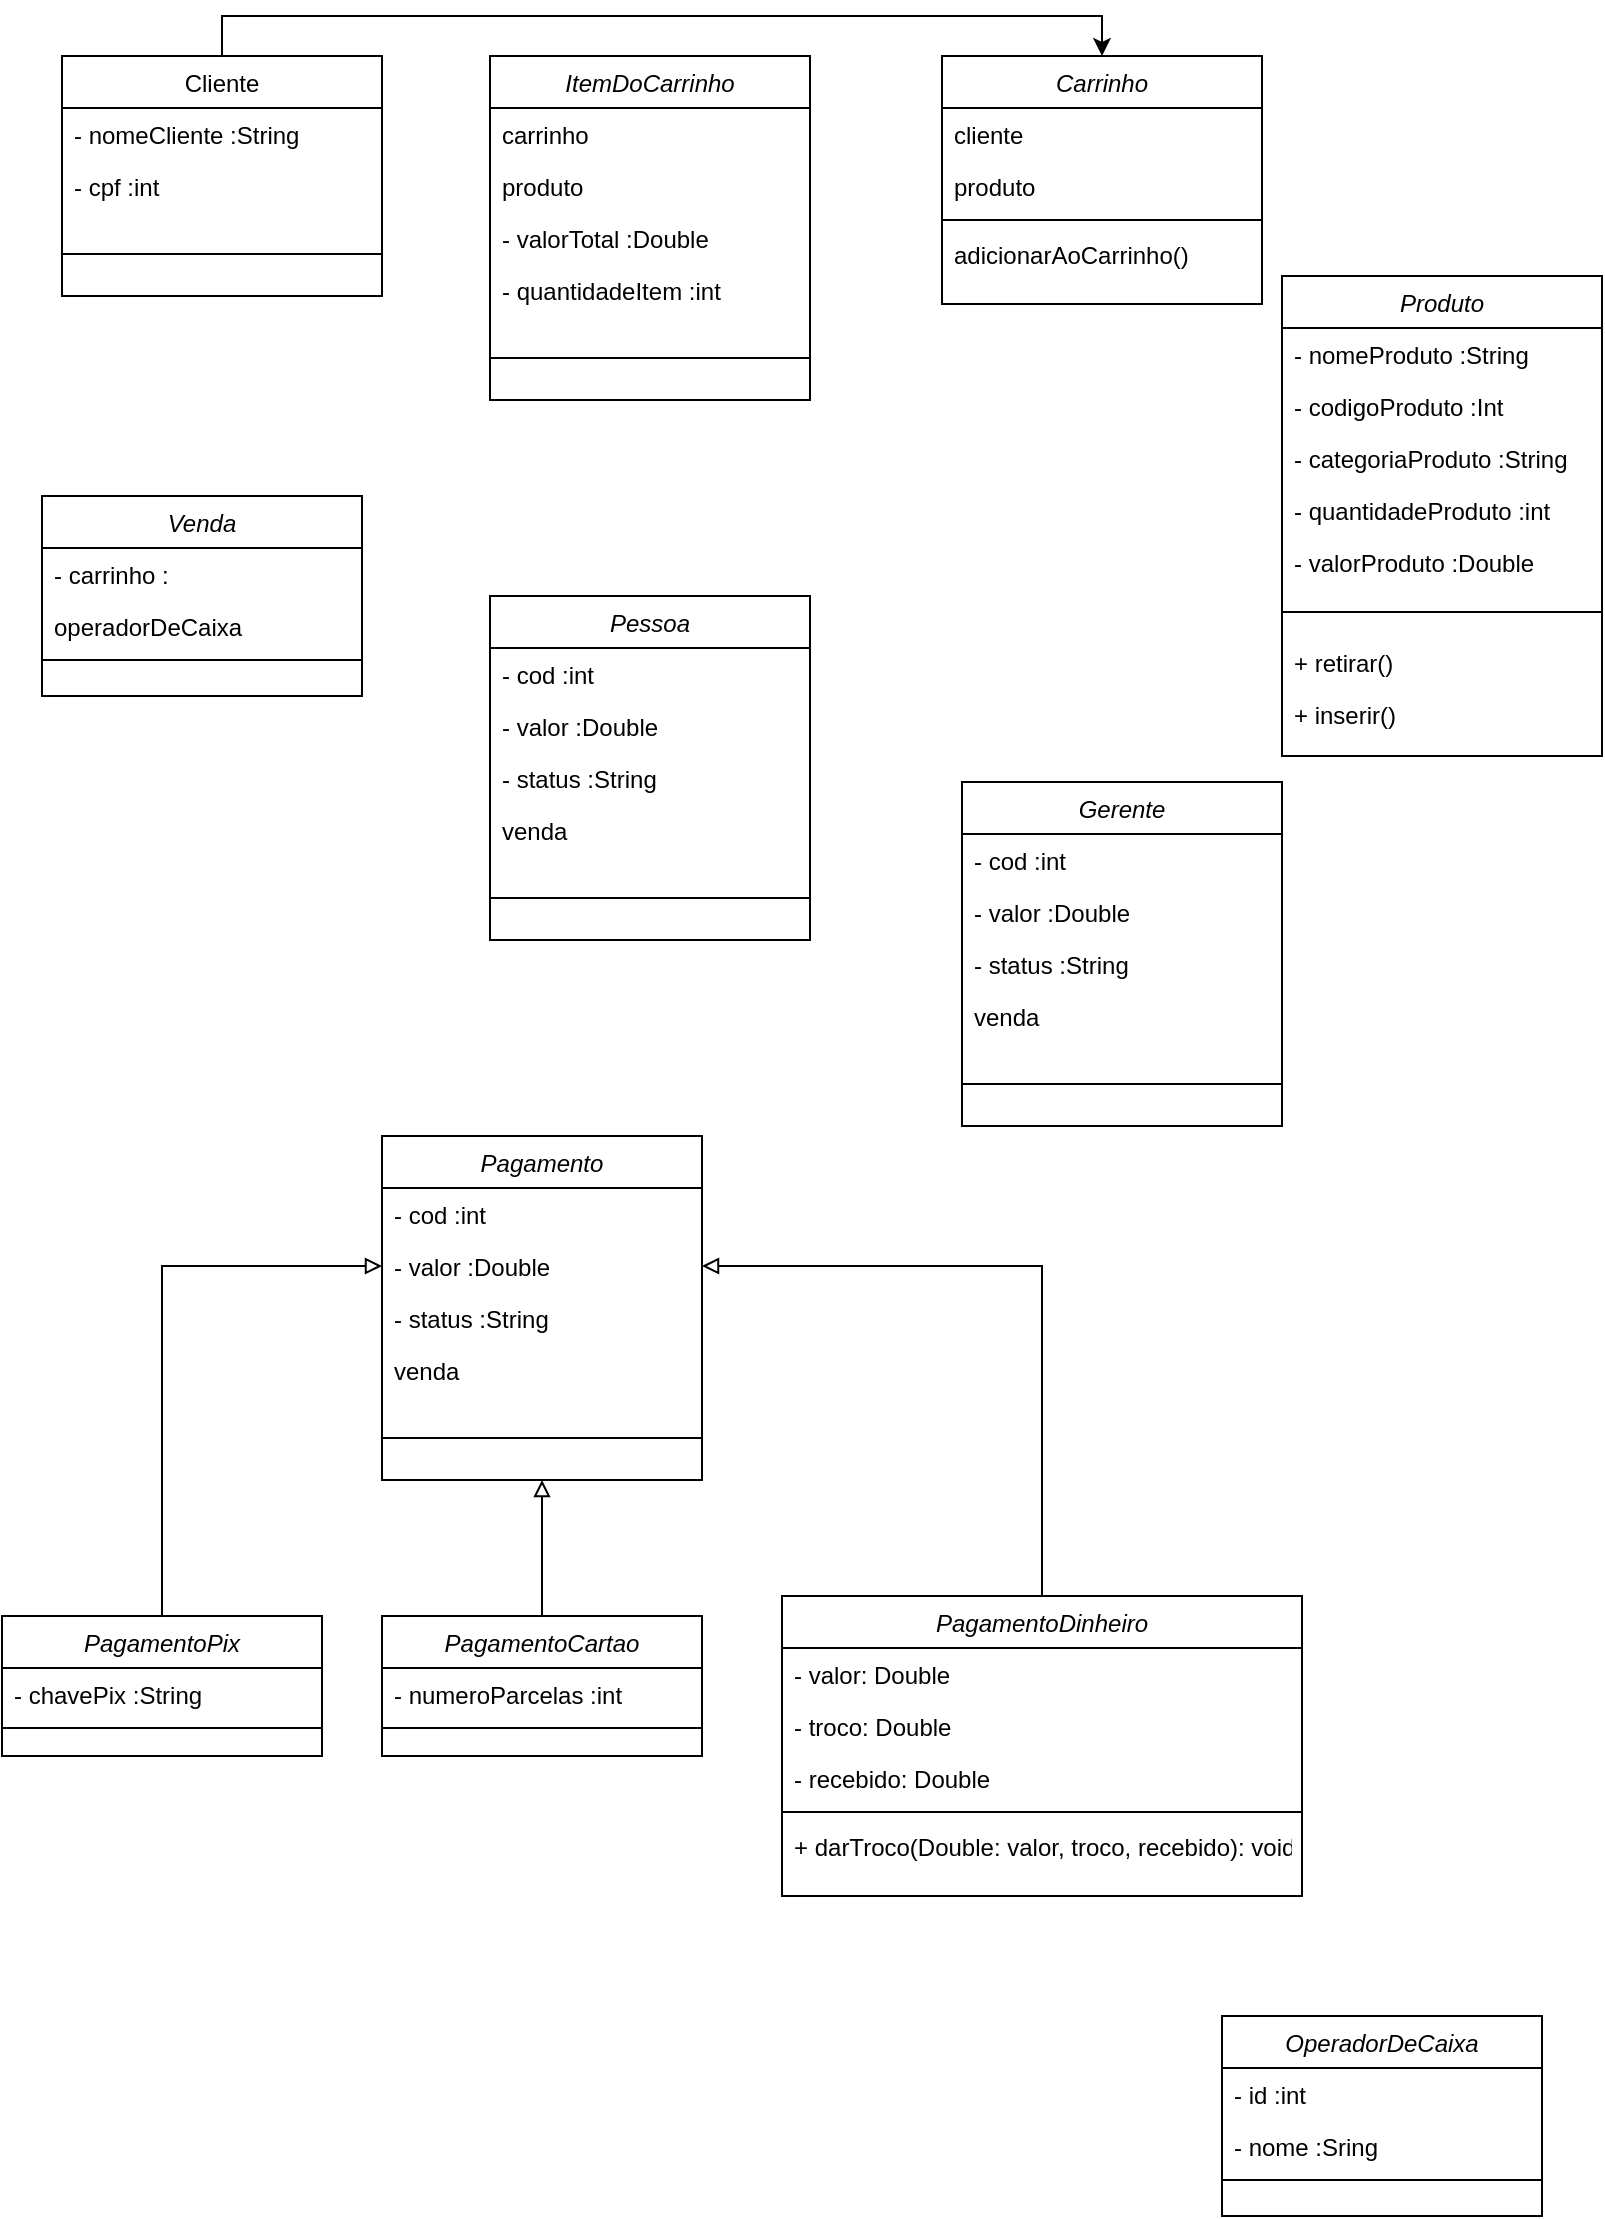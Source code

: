 <mxfile version="22.0.8" type="github">
  <diagram id="C5RBs43oDa-KdzZeNtuy" name="Page-1">
    <mxGraphModel dx="1434" dy="790" grid="1" gridSize="10" guides="1" tooltips="1" connect="1" arrows="1" fold="1" page="1" pageScale="1" pageWidth="827" pageHeight="1169" math="0" shadow="0">
      <root>
        <mxCell id="WIyWlLk6GJQsqaUBKTNV-0" />
        <mxCell id="WIyWlLk6GJQsqaUBKTNV-1" parent="WIyWlLk6GJQsqaUBKTNV-0" />
        <mxCell id="zkfFHV4jXpPFQw0GAbJ--0" value="Produto&#xa;" style="swimlane;fontStyle=2;align=center;verticalAlign=top;childLayout=stackLayout;horizontal=1;startSize=26;horizontalStack=0;resizeParent=1;resizeLast=0;collapsible=1;marginBottom=0;rounded=0;shadow=0;strokeWidth=1;" parent="WIyWlLk6GJQsqaUBKTNV-1" vertex="1">
          <mxGeometry x="650" y="160" width="160" height="240" as="geometry">
            <mxRectangle x="230" y="140" width="160" height="26" as="alternateBounds" />
          </mxGeometry>
        </mxCell>
        <mxCell id="zkfFHV4jXpPFQw0GAbJ--1" value="- nomeProduto :String" style="text;align=left;verticalAlign=top;spacingLeft=4;spacingRight=4;overflow=hidden;rotatable=0;points=[[0,0.5],[1,0.5]];portConstraint=eastwest;" parent="zkfFHV4jXpPFQw0GAbJ--0" vertex="1">
          <mxGeometry y="26" width="160" height="26" as="geometry" />
        </mxCell>
        <mxCell id="zkfFHV4jXpPFQw0GAbJ--2" value="- codigoProduto :Int" style="text;align=left;verticalAlign=top;spacingLeft=4;spacingRight=4;overflow=hidden;rotatable=0;points=[[0,0.5],[1,0.5]];portConstraint=eastwest;rounded=0;shadow=0;html=0;" parent="zkfFHV4jXpPFQw0GAbJ--0" vertex="1">
          <mxGeometry y="52" width="160" height="26" as="geometry" />
        </mxCell>
        <mxCell id="zkfFHV4jXpPFQw0GAbJ--3" value="- categoriaProduto :String" style="text;align=left;verticalAlign=top;spacingLeft=4;spacingRight=4;overflow=hidden;rotatable=0;points=[[0,0.5],[1,0.5]];portConstraint=eastwest;rounded=0;shadow=0;html=0;" parent="zkfFHV4jXpPFQw0GAbJ--0" vertex="1">
          <mxGeometry y="78" width="160" height="26" as="geometry" />
        </mxCell>
        <mxCell id="gBLrDbm9hSkdyjnXpafw-48" value="- quantidadeProduto :int" style="text;align=left;verticalAlign=top;spacingLeft=4;spacingRight=4;overflow=hidden;rotatable=0;points=[[0,0.5],[1,0.5]];portConstraint=eastwest;rounded=0;shadow=0;html=0;" parent="zkfFHV4jXpPFQw0GAbJ--0" vertex="1">
          <mxGeometry y="104" width="160" height="26" as="geometry" />
        </mxCell>
        <mxCell id="gBLrDbm9hSkdyjnXpafw-49" value="- valorProduto :Double&#xa;" style="text;align=left;verticalAlign=top;spacingLeft=4;spacingRight=4;overflow=hidden;rotatable=0;points=[[0,0.5],[1,0.5]];portConstraint=eastwest;rounded=0;shadow=0;html=0;" parent="zkfFHV4jXpPFQw0GAbJ--0" vertex="1">
          <mxGeometry y="130" width="160" height="26" as="geometry" />
        </mxCell>
        <mxCell id="zkfFHV4jXpPFQw0GAbJ--4" value="" style="line;html=1;strokeWidth=1;align=left;verticalAlign=middle;spacingTop=-1;spacingLeft=3;spacingRight=3;rotatable=0;labelPosition=right;points=[];portConstraint=eastwest;" parent="zkfFHV4jXpPFQw0GAbJ--0" vertex="1">
          <mxGeometry y="156" width="160" height="24" as="geometry" />
        </mxCell>
        <mxCell id="gBLrDbm9hSkdyjnXpafw-70" value="+ retirar()" style="text;align=left;verticalAlign=top;spacingLeft=4;spacingRight=4;overflow=hidden;rotatable=0;points=[[0,0.5],[1,0.5]];portConstraint=eastwest;rounded=0;shadow=0;html=0;" parent="zkfFHV4jXpPFQw0GAbJ--0" vertex="1">
          <mxGeometry y="180" width="160" height="26" as="geometry" />
        </mxCell>
        <mxCell id="gBLrDbm9hSkdyjnXpafw-69" value="+ inserir()" style="text;align=left;verticalAlign=top;spacingLeft=4;spacingRight=4;overflow=hidden;rotatable=0;points=[[0,0.5],[1,0.5]];portConstraint=eastwest;rounded=0;shadow=0;html=0;" parent="zkfFHV4jXpPFQw0GAbJ--0" vertex="1">
          <mxGeometry y="206" width="160" height="26" as="geometry" />
        </mxCell>
        <mxCell id="rYyd3_9gLQ3m6Y2GFYub-7" style="edgeStyle=orthogonalEdgeStyle;rounded=0;orthogonalLoop=1;jettySize=auto;html=1;exitX=0.5;exitY=0;exitDx=0;exitDy=0;entryX=0.5;entryY=0;entryDx=0;entryDy=0;" edge="1" parent="WIyWlLk6GJQsqaUBKTNV-1" source="zkfFHV4jXpPFQw0GAbJ--17" target="gBLrDbm9hSkdyjnXpafw-0">
          <mxGeometry relative="1" as="geometry" />
        </mxCell>
        <mxCell id="zkfFHV4jXpPFQw0GAbJ--17" value="Cliente" style="swimlane;fontStyle=0;align=center;verticalAlign=top;childLayout=stackLayout;horizontal=1;startSize=26;horizontalStack=0;resizeParent=1;resizeLast=0;collapsible=1;marginBottom=0;rounded=0;shadow=0;strokeWidth=1;" parent="WIyWlLk6GJQsqaUBKTNV-1" vertex="1">
          <mxGeometry x="40" y="50" width="160" height="120" as="geometry">
            <mxRectangle x="550" y="140" width="160" height="26" as="alternateBounds" />
          </mxGeometry>
        </mxCell>
        <mxCell id="zkfFHV4jXpPFQw0GAbJ--18" value="- nomeCliente :String" style="text;align=left;verticalAlign=top;spacingLeft=4;spacingRight=4;overflow=hidden;rotatable=0;points=[[0,0.5],[1,0.5]];portConstraint=eastwest;" parent="zkfFHV4jXpPFQw0GAbJ--17" vertex="1">
          <mxGeometry y="26" width="160" height="26" as="geometry" />
        </mxCell>
        <mxCell id="zkfFHV4jXpPFQw0GAbJ--19" value="- cpf :int" style="text;align=left;verticalAlign=top;spacingLeft=4;spacingRight=4;overflow=hidden;rotatable=0;points=[[0,0.5],[1,0.5]];portConstraint=eastwest;rounded=0;shadow=0;html=0;" parent="zkfFHV4jXpPFQw0GAbJ--17" vertex="1">
          <mxGeometry y="52" width="160" height="26" as="geometry" />
        </mxCell>
        <mxCell id="zkfFHV4jXpPFQw0GAbJ--23" value="" style="line;html=1;strokeWidth=1;align=left;verticalAlign=middle;spacingTop=-1;spacingLeft=3;spacingRight=3;rotatable=0;labelPosition=right;points=[];portConstraint=eastwest;" parent="zkfFHV4jXpPFQw0GAbJ--17" vertex="1">
          <mxGeometry y="78" width="160" height="42" as="geometry" />
        </mxCell>
        <mxCell id="gBLrDbm9hSkdyjnXpafw-0" value="Carrinho" style="swimlane;fontStyle=2;align=center;verticalAlign=top;childLayout=stackLayout;horizontal=1;startSize=26;horizontalStack=0;resizeParent=1;resizeLast=0;collapsible=1;marginBottom=0;rounded=0;shadow=0;strokeWidth=1;" parent="WIyWlLk6GJQsqaUBKTNV-1" vertex="1">
          <mxGeometry x="480" y="50" width="160" height="124" as="geometry">
            <mxRectangle x="230" y="140" width="160" height="26" as="alternateBounds" />
          </mxGeometry>
        </mxCell>
        <mxCell id="gBLrDbm9hSkdyjnXpafw-1" value="cliente" style="text;align=left;verticalAlign=top;spacingLeft=4;spacingRight=4;overflow=hidden;rotatable=0;points=[[0,0.5],[1,0.5]];portConstraint=eastwest;" parent="gBLrDbm9hSkdyjnXpafw-0" vertex="1">
          <mxGeometry y="26" width="160" height="26" as="geometry" />
        </mxCell>
        <mxCell id="gBLrDbm9hSkdyjnXpafw-2" value="produto" style="text;align=left;verticalAlign=top;spacingLeft=4;spacingRight=4;overflow=hidden;rotatable=0;points=[[0,0.5],[1,0.5]];portConstraint=eastwest;rounded=0;shadow=0;html=0;" parent="gBLrDbm9hSkdyjnXpafw-0" vertex="1">
          <mxGeometry y="52" width="160" height="26" as="geometry" />
        </mxCell>
        <mxCell id="gBLrDbm9hSkdyjnXpafw-4" value="" style="line;html=1;strokeWidth=1;align=left;verticalAlign=middle;spacingTop=-1;spacingLeft=3;spacingRight=3;rotatable=0;labelPosition=right;points=[];portConstraint=eastwest;" parent="gBLrDbm9hSkdyjnXpafw-0" vertex="1">
          <mxGeometry y="78" width="160" height="8" as="geometry" />
        </mxCell>
        <mxCell id="gBLrDbm9hSkdyjnXpafw-60" value="adicionarAoCarrinho()" style="text;align=left;verticalAlign=top;spacingLeft=4;spacingRight=4;overflow=hidden;rotatable=0;points=[[0,0.5],[1,0.5]];portConstraint=eastwest;" parent="gBLrDbm9hSkdyjnXpafw-0" vertex="1">
          <mxGeometry y="86" width="160" height="26" as="geometry" />
        </mxCell>
        <mxCell id="gBLrDbm9hSkdyjnXpafw-6" value="Venda" style="swimlane;fontStyle=2;align=center;verticalAlign=top;childLayout=stackLayout;horizontal=1;startSize=26;horizontalStack=0;resizeParent=1;resizeLast=0;collapsible=1;marginBottom=0;rounded=0;shadow=0;strokeWidth=1;" parent="WIyWlLk6GJQsqaUBKTNV-1" vertex="1">
          <mxGeometry x="30" y="270" width="160" height="100" as="geometry">
            <mxRectangle x="230" y="140" width="160" height="26" as="alternateBounds" />
          </mxGeometry>
        </mxCell>
        <mxCell id="gBLrDbm9hSkdyjnXpafw-7" value="- carrinho :" style="text;align=left;verticalAlign=top;spacingLeft=4;spacingRight=4;overflow=hidden;rotatable=0;points=[[0,0.5],[1,0.5]];portConstraint=eastwest;" parent="gBLrDbm9hSkdyjnXpafw-6" vertex="1">
          <mxGeometry y="26" width="160" height="26" as="geometry" />
        </mxCell>
        <mxCell id="gBLrDbm9hSkdyjnXpafw-9" value="operadorDeCaixa" style="text;align=left;verticalAlign=top;spacingLeft=4;spacingRight=4;overflow=hidden;rotatable=0;points=[[0,0.5],[1,0.5]];portConstraint=eastwest;rounded=0;shadow=0;html=0;" parent="gBLrDbm9hSkdyjnXpafw-6" vertex="1">
          <mxGeometry y="52" width="160" height="26" as="geometry" />
        </mxCell>
        <mxCell id="gBLrDbm9hSkdyjnXpafw-10" value="" style="line;html=1;strokeWidth=1;align=left;verticalAlign=middle;spacingTop=-1;spacingLeft=3;spacingRight=3;rotatable=0;labelPosition=right;points=[];portConstraint=eastwest;" parent="gBLrDbm9hSkdyjnXpafw-6" vertex="1">
          <mxGeometry y="78" width="160" height="8" as="geometry" />
        </mxCell>
        <mxCell id="gBLrDbm9hSkdyjnXpafw-18" value="OperadorDeCaixa" style="swimlane;fontStyle=2;align=center;verticalAlign=top;childLayout=stackLayout;horizontal=1;startSize=26;horizontalStack=0;resizeParent=1;resizeLast=0;collapsible=1;marginBottom=0;rounded=0;shadow=0;strokeWidth=1;" parent="WIyWlLk6GJQsqaUBKTNV-1" vertex="1">
          <mxGeometry x="620" y="1030" width="160" height="100" as="geometry">
            <mxRectangle x="230" y="140" width="160" height="26" as="alternateBounds" />
          </mxGeometry>
        </mxCell>
        <mxCell id="gBLrDbm9hSkdyjnXpafw-20" value="- id :int" style="text;align=left;verticalAlign=top;spacingLeft=4;spacingRight=4;overflow=hidden;rotatable=0;points=[[0,0.5],[1,0.5]];portConstraint=eastwest;rounded=0;shadow=0;html=0;" parent="gBLrDbm9hSkdyjnXpafw-18" vertex="1">
          <mxGeometry y="26" width="160" height="26" as="geometry" />
        </mxCell>
        <mxCell id="gBLrDbm9hSkdyjnXpafw-19" value="- nome :Sring" style="text;align=left;verticalAlign=top;spacingLeft=4;spacingRight=4;overflow=hidden;rotatable=0;points=[[0,0.5],[1,0.5]];portConstraint=eastwest;" parent="gBLrDbm9hSkdyjnXpafw-18" vertex="1">
          <mxGeometry y="52" width="160" height="26" as="geometry" />
        </mxCell>
        <mxCell id="gBLrDbm9hSkdyjnXpafw-22" value="" style="line;html=1;strokeWidth=1;align=left;verticalAlign=middle;spacingTop=-1;spacingLeft=3;spacingRight=3;rotatable=0;labelPosition=right;points=[];portConstraint=eastwest;" parent="gBLrDbm9hSkdyjnXpafw-18" vertex="1">
          <mxGeometry y="78" width="160" height="8" as="geometry" />
        </mxCell>
        <mxCell id="gBLrDbm9hSkdyjnXpafw-24" value="Pagamento" style="swimlane;fontStyle=2;align=center;verticalAlign=top;childLayout=stackLayout;horizontal=1;startSize=26;horizontalStack=0;resizeParent=1;resizeLast=0;collapsible=1;marginBottom=0;rounded=0;shadow=0;strokeWidth=1;" parent="WIyWlLk6GJQsqaUBKTNV-1" vertex="1">
          <mxGeometry x="200" y="590" width="160" height="172" as="geometry">
            <mxRectangle x="230" y="140" width="160" height="26" as="alternateBounds" />
          </mxGeometry>
        </mxCell>
        <mxCell id="gBLrDbm9hSkdyjnXpafw-25" value="- cod :int" style="text;align=left;verticalAlign=top;spacingLeft=4;spacingRight=4;overflow=hidden;rotatable=0;points=[[0,0.5],[1,0.5]];portConstraint=eastwest;" parent="gBLrDbm9hSkdyjnXpafw-24" vertex="1">
          <mxGeometry y="26" width="160" height="26" as="geometry" />
        </mxCell>
        <mxCell id="gBLrDbm9hSkdyjnXpafw-27" value="- valor :Double" style="text;align=left;verticalAlign=top;spacingLeft=4;spacingRight=4;overflow=hidden;rotatable=0;points=[[0,0.5],[1,0.5]];portConstraint=eastwest;rounded=0;shadow=0;html=0;" parent="gBLrDbm9hSkdyjnXpafw-24" vertex="1">
          <mxGeometry y="52" width="160" height="26" as="geometry" />
        </mxCell>
        <mxCell id="gBLrDbm9hSkdyjnXpafw-53" value="- status :String" style="text;align=left;verticalAlign=top;spacingLeft=4;spacingRight=4;overflow=hidden;rotatable=0;points=[[0,0.5],[1,0.5]];portConstraint=eastwest;rounded=0;shadow=0;html=0;" parent="gBLrDbm9hSkdyjnXpafw-24" vertex="1">
          <mxGeometry y="78" width="160" height="26" as="geometry" />
        </mxCell>
        <mxCell id="gBLrDbm9hSkdyjnXpafw-72" value="venda" style="text;align=left;verticalAlign=top;spacingLeft=4;spacingRight=4;overflow=hidden;rotatable=0;points=[[0,0.5],[1,0.5]];portConstraint=eastwest;rounded=0;shadow=0;html=0;" parent="gBLrDbm9hSkdyjnXpafw-24" vertex="1">
          <mxGeometry y="104" width="160" height="26" as="geometry" />
        </mxCell>
        <mxCell id="gBLrDbm9hSkdyjnXpafw-28" value="" style="line;html=1;strokeWidth=1;align=left;verticalAlign=middle;spacingTop=-1;spacingLeft=3;spacingRight=3;rotatable=0;labelPosition=right;points=[];portConstraint=eastwest;" parent="gBLrDbm9hSkdyjnXpafw-24" vertex="1">
          <mxGeometry y="130" width="160" height="42" as="geometry" />
        </mxCell>
        <mxCell id="rYyd3_9gLQ3m6Y2GFYub-10" style="edgeStyle=orthogonalEdgeStyle;rounded=0;orthogonalLoop=1;jettySize=auto;html=1;exitX=0.5;exitY=0;exitDx=0;exitDy=0;entryX=0.5;entryY=1;entryDx=0;entryDy=0;endArrow=block;endFill=0;" edge="1" parent="WIyWlLk6GJQsqaUBKTNV-1" source="gBLrDbm9hSkdyjnXpafw-30" target="gBLrDbm9hSkdyjnXpafw-24">
          <mxGeometry relative="1" as="geometry" />
        </mxCell>
        <mxCell id="gBLrDbm9hSkdyjnXpafw-30" value="PagamentoCartao" style="swimlane;fontStyle=2;align=center;verticalAlign=top;childLayout=stackLayout;horizontal=1;startSize=26;horizontalStack=0;resizeParent=1;resizeLast=0;collapsible=1;marginBottom=0;rounded=0;shadow=0;strokeWidth=1;" parent="WIyWlLk6GJQsqaUBKTNV-1" vertex="1">
          <mxGeometry x="200" y="830" width="160" height="70" as="geometry">
            <mxRectangle x="230" y="140" width="160" height="26" as="alternateBounds" />
          </mxGeometry>
        </mxCell>
        <mxCell id="gBLrDbm9hSkdyjnXpafw-32" value="- numeroParcelas :int" style="text;align=left;verticalAlign=top;spacingLeft=4;spacingRight=4;overflow=hidden;rotatable=0;points=[[0,0.5],[1,0.5]];portConstraint=eastwest;rounded=0;shadow=0;html=0;" parent="gBLrDbm9hSkdyjnXpafw-30" vertex="1">
          <mxGeometry y="26" width="160" height="26" as="geometry" />
        </mxCell>
        <mxCell id="gBLrDbm9hSkdyjnXpafw-34" value="" style="line;html=1;strokeWidth=1;align=left;verticalAlign=middle;spacingTop=-1;spacingLeft=3;spacingRight=3;rotatable=0;labelPosition=right;points=[];portConstraint=eastwest;" parent="gBLrDbm9hSkdyjnXpafw-30" vertex="1">
          <mxGeometry y="52" width="160" height="8" as="geometry" />
        </mxCell>
        <mxCell id="rYyd3_9gLQ3m6Y2GFYub-9" style="edgeStyle=orthogonalEdgeStyle;rounded=0;orthogonalLoop=1;jettySize=auto;html=1;exitX=0.5;exitY=0;exitDx=0;exitDy=0;entryX=1;entryY=0.5;entryDx=0;entryDy=0;endArrow=block;endFill=0;" edge="1" parent="WIyWlLk6GJQsqaUBKTNV-1" source="gBLrDbm9hSkdyjnXpafw-36" target="gBLrDbm9hSkdyjnXpafw-27">
          <mxGeometry relative="1" as="geometry" />
        </mxCell>
        <mxCell id="gBLrDbm9hSkdyjnXpafw-36" value="PagamentoDinheiro" style="swimlane;fontStyle=2;align=center;verticalAlign=top;childLayout=stackLayout;horizontal=1;startSize=26;horizontalStack=0;resizeParent=1;resizeLast=0;collapsible=1;marginBottom=0;rounded=0;shadow=0;strokeWidth=1;" parent="WIyWlLk6GJQsqaUBKTNV-1" vertex="1">
          <mxGeometry x="400" y="820" width="260" height="150" as="geometry">
            <mxRectangle x="230" y="140" width="160" height="26" as="alternateBounds" />
          </mxGeometry>
        </mxCell>
        <mxCell id="gBLrDbm9hSkdyjnXpafw-75" value="- valor: Double" style="text;align=left;verticalAlign=top;spacingLeft=4;spacingRight=4;overflow=hidden;rotatable=0;points=[[0,0.5],[1,0.5]];portConstraint=eastwest;" parent="gBLrDbm9hSkdyjnXpafw-36" vertex="1">
          <mxGeometry y="26" width="260" height="26" as="geometry" />
        </mxCell>
        <mxCell id="gBLrDbm9hSkdyjnXpafw-37" value="- troco: Double" style="text;align=left;verticalAlign=top;spacingLeft=4;spacingRight=4;overflow=hidden;rotatable=0;points=[[0,0.5],[1,0.5]];portConstraint=eastwest;" parent="gBLrDbm9hSkdyjnXpafw-36" vertex="1">
          <mxGeometry y="52" width="260" height="26" as="geometry" />
        </mxCell>
        <mxCell id="gBLrDbm9hSkdyjnXpafw-76" value="- recebido: Double" style="text;align=left;verticalAlign=top;spacingLeft=4;spacingRight=4;overflow=hidden;rotatable=0;points=[[0,0.5],[1,0.5]];portConstraint=eastwest;" parent="gBLrDbm9hSkdyjnXpafw-36" vertex="1">
          <mxGeometry y="78" width="260" height="26" as="geometry" />
        </mxCell>
        <mxCell id="gBLrDbm9hSkdyjnXpafw-40" value="" style="line;html=1;strokeWidth=1;align=left;verticalAlign=middle;spacingTop=-1;spacingLeft=3;spacingRight=3;rotatable=0;labelPosition=right;points=[];portConstraint=eastwest;" parent="gBLrDbm9hSkdyjnXpafw-36" vertex="1">
          <mxGeometry y="104" width="260" height="8" as="geometry" />
        </mxCell>
        <mxCell id="gBLrDbm9hSkdyjnXpafw-74" value="+ darTroco(Double: valor, troco, recebido): void" style="text;align=left;verticalAlign=top;spacingLeft=4;spacingRight=4;overflow=hidden;rotatable=0;points=[[0,0.5],[1,0.5]];portConstraint=eastwest;" parent="gBLrDbm9hSkdyjnXpafw-36" vertex="1">
          <mxGeometry y="112" width="260" height="26" as="geometry" />
        </mxCell>
        <mxCell id="rYyd3_9gLQ3m6Y2GFYub-8" style="edgeStyle=orthogonalEdgeStyle;rounded=0;orthogonalLoop=1;jettySize=auto;html=1;exitX=0.5;exitY=0;exitDx=0;exitDy=0;endArrow=block;endFill=0;" edge="1" parent="WIyWlLk6GJQsqaUBKTNV-1" source="gBLrDbm9hSkdyjnXpafw-42" target="gBLrDbm9hSkdyjnXpafw-27">
          <mxGeometry relative="1" as="geometry" />
        </mxCell>
        <mxCell id="gBLrDbm9hSkdyjnXpafw-42" value="PagamentoPix" style="swimlane;fontStyle=2;align=center;verticalAlign=top;childLayout=stackLayout;horizontal=1;startSize=26;horizontalStack=0;resizeParent=1;resizeLast=0;collapsible=1;marginBottom=0;rounded=0;shadow=0;strokeWidth=1;" parent="WIyWlLk6GJQsqaUBKTNV-1" vertex="1">
          <mxGeometry x="10" y="830" width="160" height="70" as="geometry">
            <mxRectangle x="230" y="140" width="160" height="26" as="alternateBounds" />
          </mxGeometry>
        </mxCell>
        <mxCell id="gBLrDbm9hSkdyjnXpafw-43" value="- chavePix :String" style="text;align=left;verticalAlign=top;spacingLeft=4;spacingRight=4;overflow=hidden;rotatable=0;points=[[0,0.5],[1,0.5]];portConstraint=eastwest;" parent="gBLrDbm9hSkdyjnXpafw-42" vertex="1">
          <mxGeometry y="26" width="160" height="26" as="geometry" />
        </mxCell>
        <mxCell id="gBLrDbm9hSkdyjnXpafw-46" value="" style="line;html=1;strokeWidth=1;align=left;verticalAlign=middle;spacingTop=-1;spacingLeft=3;spacingRight=3;rotatable=0;labelPosition=right;points=[];portConstraint=eastwest;" parent="gBLrDbm9hSkdyjnXpafw-42" vertex="1">
          <mxGeometry y="52" width="160" height="8" as="geometry" />
        </mxCell>
        <mxCell id="gBLrDbm9hSkdyjnXpafw-54" value="ItemDoCarrinho" style="swimlane;fontStyle=2;align=center;verticalAlign=top;childLayout=stackLayout;horizontal=1;startSize=26;horizontalStack=0;resizeParent=1;resizeLast=0;collapsible=1;marginBottom=0;rounded=0;shadow=0;strokeWidth=1;" parent="WIyWlLk6GJQsqaUBKTNV-1" vertex="1">
          <mxGeometry x="254" y="50" width="160" height="172" as="geometry">
            <mxRectangle x="230" y="140" width="160" height="26" as="alternateBounds" />
          </mxGeometry>
        </mxCell>
        <mxCell id="gBLrDbm9hSkdyjnXpafw-55" value="carrinho" style="text;align=left;verticalAlign=top;spacingLeft=4;spacingRight=4;overflow=hidden;rotatable=0;points=[[0,0.5],[1,0.5]];portConstraint=eastwest;" parent="gBLrDbm9hSkdyjnXpafw-54" vertex="1">
          <mxGeometry y="26" width="160" height="26" as="geometry" />
        </mxCell>
        <mxCell id="gBLrDbm9hSkdyjnXpafw-56" value="produto" style="text;align=left;verticalAlign=top;spacingLeft=4;spacingRight=4;overflow=hidden;rotatable=0;points=[[0,0.5],[1,0.5]];portConstraint=eastwest;rounded=0;shadow=0;html=0;" parent="gBLrDbm9hSkdyjnXpafw-54" vertex="1">
          <mxGeometry y="52" width="160" height="26" as="geometry" />
        </mxCell>
        <mxCell id="gBLrDbm9hSkdyjnXpafw-58" value="- valorTotal :Double" style="text;align=left;verticalAlign=top;spacingLeft=4;spacingRight=4;overflow=hidden;rotatable=0;points=[[0,0.5],[1,0.5]];portConstraint=eastwest;rounded=0;shadow=0;html=0;" parent="gBLrDbm9hSkdyjnXpafw-54" vertex="1">
          <mxGeometry y="78" width="160" height="26" as="geometry" />
        </mxCell>
        <mxCell id="gBLrDbm9hSkdyjnXpafw-61" value="- quantidadeItem :int" style="text;align=left;verticalAlign=top;spacingLeft=4;spacingRight=4;overflow=hidden;rotatable=0;points=[[0,0.5],[1,0.5]];portConstraint=eastwest;rounded=0;shadow=0;html=0;" parent="gBLrDbm9hSkdyjnXpafw-54" vertex="1">
          <mxGeometry y="104" width="160" height="26" as="geometry" />
        </mxCell>
        <mxCell id="gBLrDbm9hSkdyjnXpafw-57" value="" style="line;html=1;strokeWidth=1;align=left;verticalAlign=middle;spacingTop=-1;spacingLeft=3;spacingRight=3;rotatable=0;labelPosition=right;points=[];portConstraint=eastwest;" parent="gBLrDbm9hSkdyjnXpafw-54" vertex="1">
          <mxGeometry y="130" width="160" height="42" as="geometry" />
        </mxCell>
        <mxCell id="rYyd3_9gLQ3m6Y2GFYub-11" value="Pessoa&#xa;" style="swimlane;fontStyle=2;align=center;verticalAlign=top;childLayout=stackLayout;horizontal=1;startSize=26;horizontalStack=0;resizeParent=1;resizeLast=0;collapsible=1;marginBottom=0;rounded=0;shadow=0;strokeWidth=1;" vertex="1" parent="WIyWlLk6GJQsqaUBKTNV-1">
          <mxGeometry x="254" y="320" width="160" height="172" as="geometry">
            <mxRectangle x="230" y="140" width="160" height="26" as="alternateBounds" />
          </mxGeometry>
        </mxCell>
        <mxCell id="rYyd3_9gLQ3m6Y2GFYub-12" value="- cod :int" style="text;align=left;verticalAlign=top;spacingLeft=4;spacingRight=4;overflow=hidden;rotatable=0;points=[[0,0.5],[1,0.5]];portConstraint=eastwest;" vertex="1" parent="rYyd3_9gLQ3m6Y2GFYub-11">
          <mxGeometry y="26" width="160" height="26" as="geometry" />
        </mxCell>
        <mxCell id="rYyd3_9gLQ3m6Y2GFYub-13" value="- valor :Double" style="text;align=left;verticalAlign=top;spacingLeft=4;spacingRight=4;overflow=hidden;rotatable=0;points=[[0,0.5],[1,0.5]];portConstraint=eastwest;rounded=0;shadow=0;html=0;" vertex="1" parent="rYyd3_9gLQ3m6Y2GFYub-11">
          <mxGeometry y="52" width="160" height="26" as="geometry" />
        </mxCell>
        <mxCell id="rYyd3_9gLQ3m6Y2GFYub-14" value="- status :String" style="text;align=left;verticalAlign=top;spacingLeft=4;spacingRight=4;overflow=hidden;rotatable=0;points=[[0,0.5],[1,0.5]];portConstraint=eastwest;rounded=0;shadow=0;html=0;" vertex="1" parent="rYyd3_9gLQ3m6Y2GFYub-11">
          <mxGeometry y="78" width="160" height="26" as="geometry" />
        </mxCell>
        <mxCell id="rYyd3_9gLQ3m6Y2GFYub-15" value="venda" style="text;align=left;verticalAlign=top;spacingLeft=4;spacingRight=4;overflow=hidden;rotatable=0;points=[[0,0.5],[1,0.5]];portConstraint=eastwest;rounded=0;shadow=0;html=0;" vertex="1" parent="rYyd3_9gLQ3m6Y2GFYub-11">
          <mxGeometry y="104" width="160" height="26" as="geometry" />
        </mxCell>
        <mxCell id="rYyd3_9gLQ3m6Y2GFYub-16" value="" style="line;html=1;strokeWidth=1;align=left;verticalAlign=middle;spacingTop=-1;spacingLeft=3;spacingRight=3;rotatable=0;labelPosition=right;points=[];portConstraint=eastwest;" vertex="1" parent="rYyd3_9gLQ3m6Y2GFYub-11">
          <mxGeometry y="130" width="160" height="42" as="geometry" />
        </mxCell>
        <mxCell id="rYyd3_9gLQ3m6Y2GFYub-17" value="Gerente" style="swimlane;fontStyle=2;align=center;verticalAlign=top;childLayout=stackLayout;horizontal=1;startSize=26;horizontalStack=0;resizeParent=1;resizeLast=0;collapsible=1;marginBottom=0;rounded=0;shadow=0;strokeWidth=1;" vertex="1" parent="WIyWlLk6GJQsqaUBKTNV-1">
          <mxGeometry x="490" y="413" width="160" height="172" as="geometry">
            <mxRectangle x="230" y="140" width="160" height="26" as="alternateBounds" />
          </mxGeometry>
        </mxCell>
        <mxCell id="rYyd3_9gLQ3m6Y2GFYub-18" value="- cod :int" style="text;align=left;verticalAlign=top;spacingLeft=4;spacingRight=4;overflow=hidden;rotatable=0;points=[[0,0.5],[1,0.5]];portConstraint=eastwest;" vertex="1" parent="rYyd3_9gLQ3m6Y2GFYub-17">
          <mxGeometry y="26" width="160" height="26" as="geometry" />
        </mxCell>
        <mxCell id="rYyd3_9gLQ3m6Y2GFYub-19" value="- valor :Double" style="text;align=left;verticalAlign=top;spacingLeft=4;spacingRight=4;overflow=hidden;rotatable=0;points=[[0,0.5],[1,0.5]];portConstraint=eastwest;rounded=0;shadow=0;html=0;" vertex="1" parent="rYyd3_9gLQ3m6Y2GFYub-17">
          <mxGeometry y="52" width="160" height="26" as="geometry" />
        </mxCell>
        <mxCell id="rYyd3_9gLQ3m6Y2GFYub-20" value="- status :String" style="text;align=left;verticalAlign=top;spacingLeft=4;spacingRight=4;overflow=hidden;rotatable=0;points=[[0,0.5],[1,0.5]];portConstraint=eastwest;rounded=0;shadow=0;html=0;" vertex="1" parent="rYyd3_9gLQ3m6Y2GFYub-17">
          <mxGeometry y="78" width="160" height="26" as="geometry" />
        </mxCell>
        <mxCell id="rYyd3_9gLQ3m6Y2GFYub-21" value="venda" style="text;align=left;verticalAlign=top;spacingLeft=4;spacingRight=4;overflow=hidden;rotatable=0;points=[[0,0.5],[1,0.5]];portConstraint=eastwest;rounded=0;shadow=0;html=0;" vertex="1" parent="rYyd3_9gLQ3m6Y2GFYub-17">
          <mxGeometry y="104" width="160" height="26" as="geometry" />
        </mxCell>
        <mxCell id="rYyd3_9gLQ3m6Y2GFYub-22" value="" style="line;html=1;strokeWidth=1;align=left;verticalAlign=middle;spacingTop=-1;spacingLeft=3;spacingRight=3;rotatable=0;labelPosition=right;points=[];portConstraint=eastwest;" vertex="1" parent="rYyd3_9gLQ3m6Y2GFYub-17">
          <mxGeometry y="130" width="160" height="42" as="geometry" />
        </mxCell>
      </root>
    </mxGraphModel>
  </diagram>
</mxfile>
